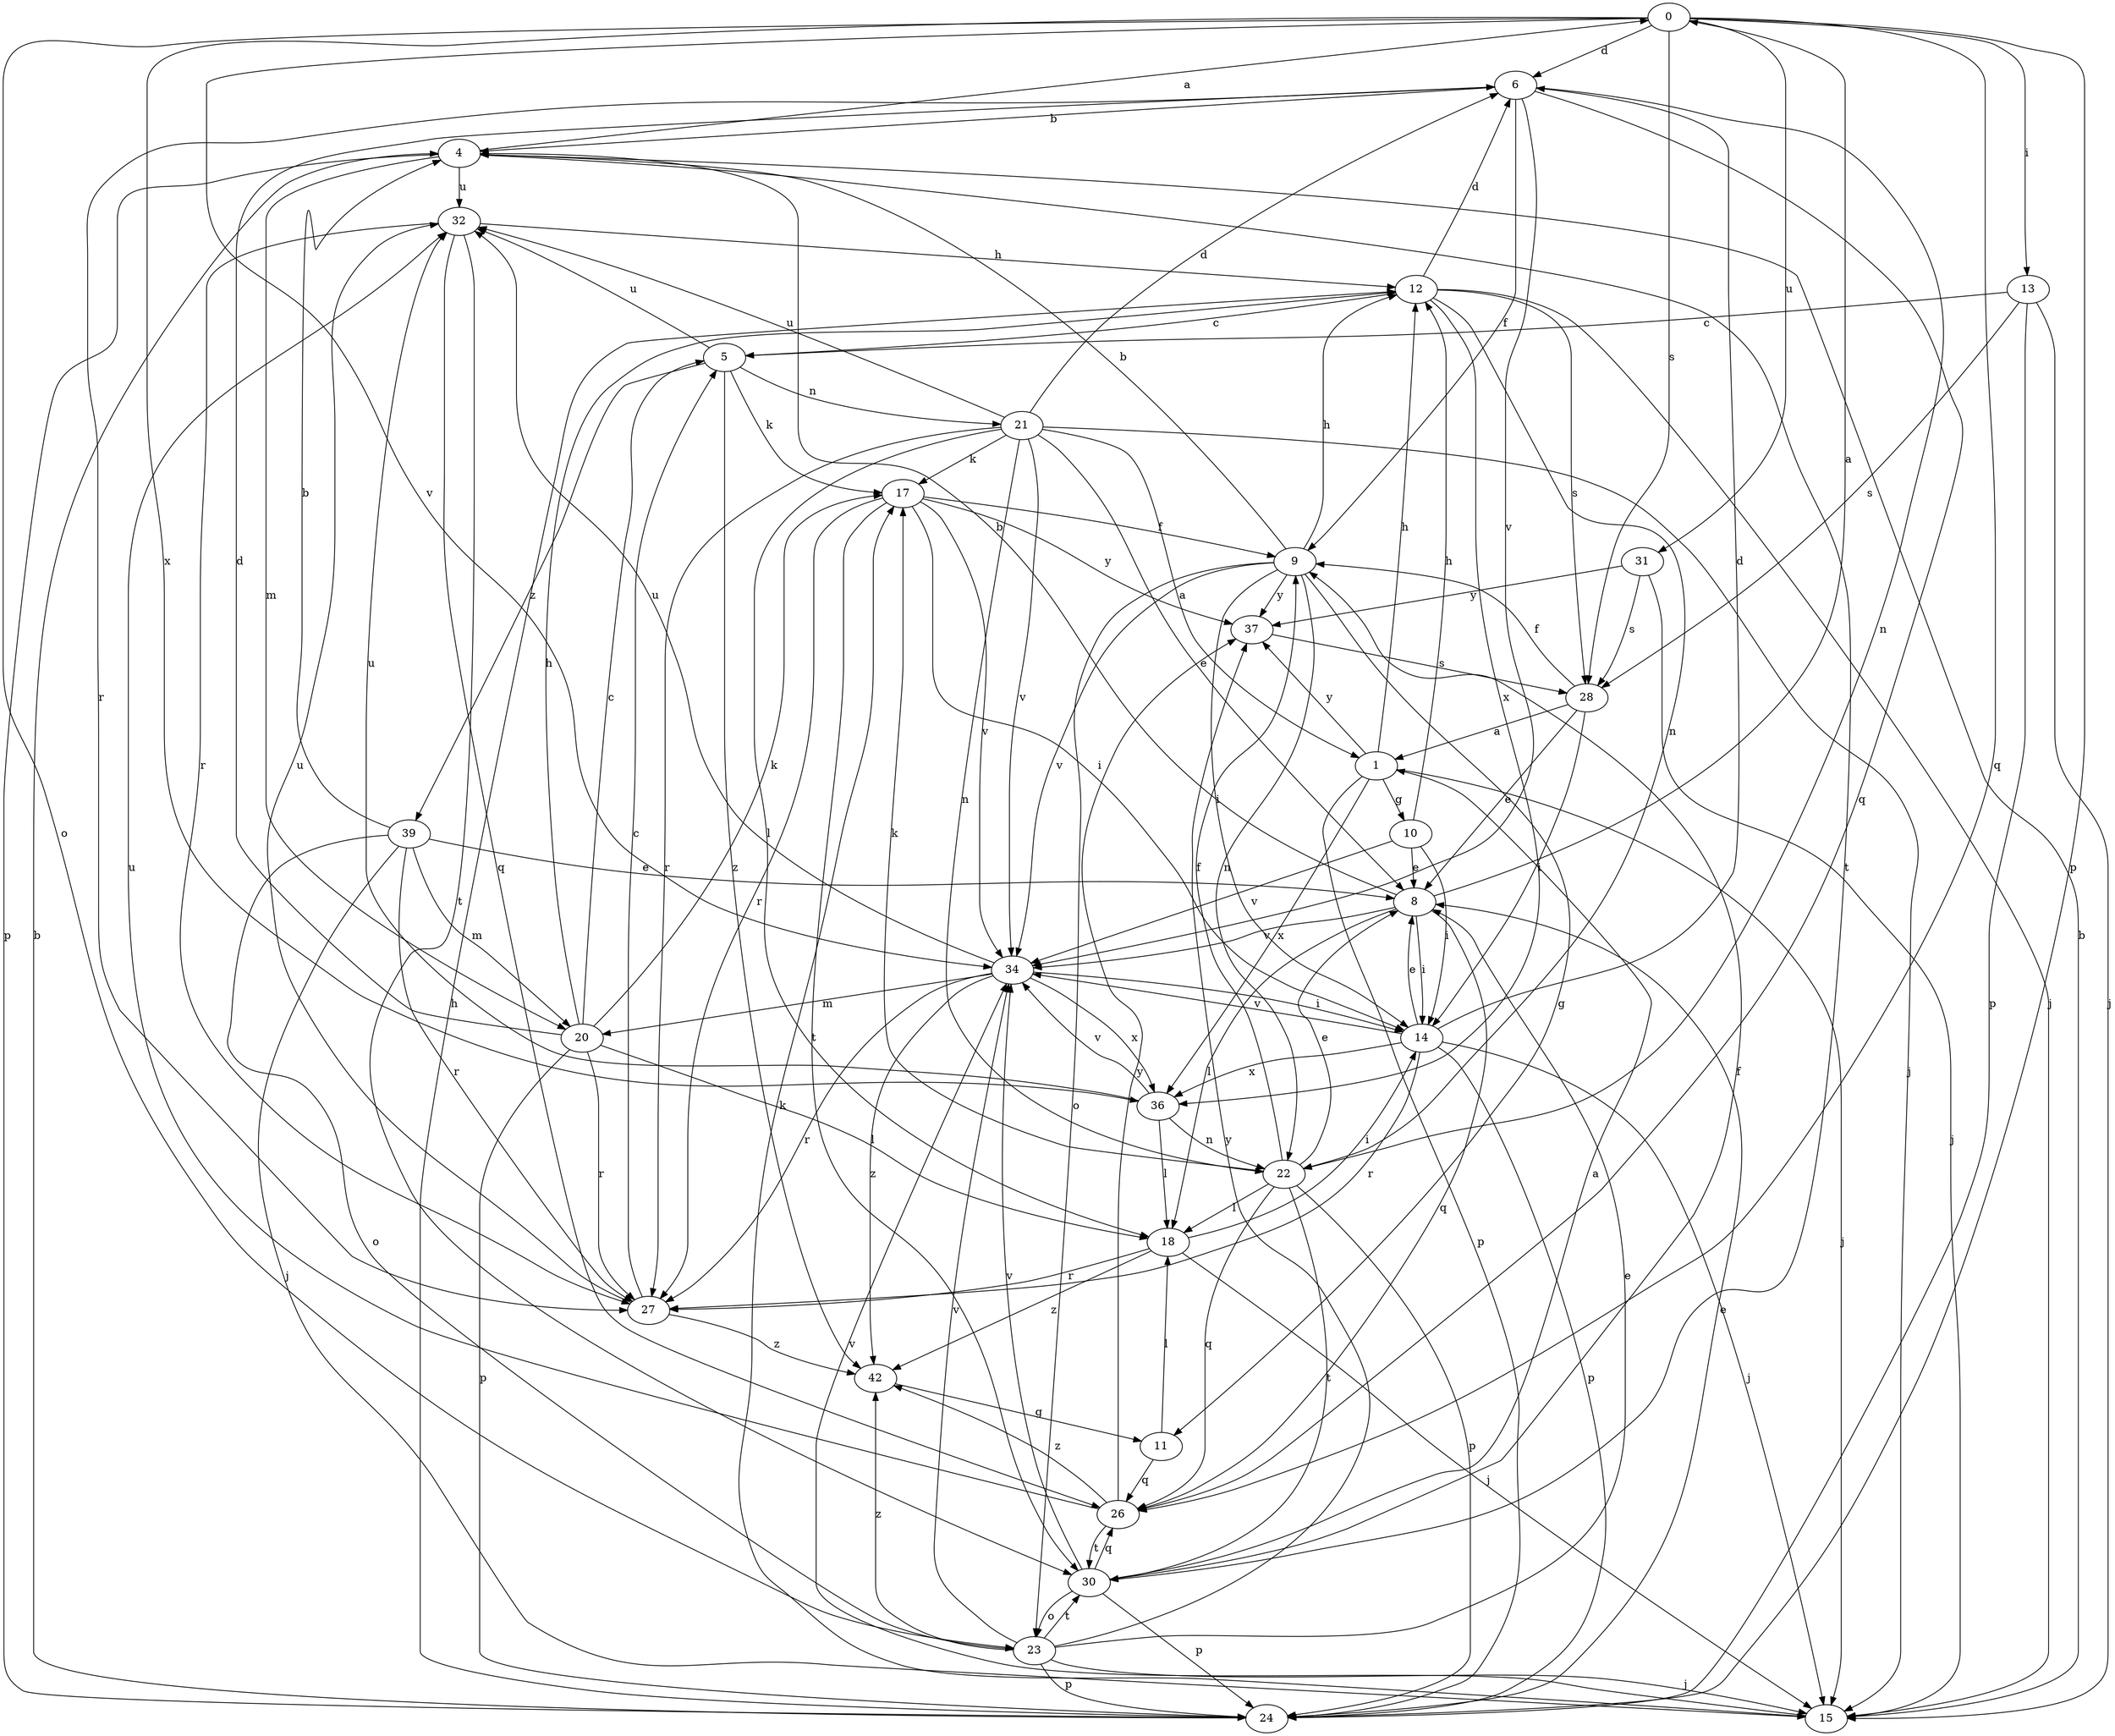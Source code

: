 strict digraph  {
0;
1;
4;
5;
6;
8;
9;
10;
11;
12;
13;
14;
15;
17;
18;
20;
21;
22;
23;
24;
26;
27;
28;
30;
31;
32;
34;
36;
37;
39;
42;
0 -> 6  [label=d];
0 -> 13  [label=i];
0 -> 23  [label=o];
0 -> 24  [label=p];
0 -> 26  [label=q];
0 -> 28  [label=s];
0 -> 31  [label=u];
0 -> 34  [label=v];
0 -> 36  [label=x];
1 -> 10  [label=g];
1 -> 12  [label=h];
1 -> 15  [label=j];
1 -> 24  [label=p];
1 -> 36  [label=x];
1 -> 37  [label=y];
4 -> 0  [label=a];
4 -> 20  [label=m];
4 -> 24  [label=p];
4 -> 30  [label=t];
4 -> 32  [label=u];
5 -> 17  [label=k];
5 -> 21  [label=n];
5 -> 32  [label=u];
5 -> 39  [label=z];
5 -> 42  [label=z];
6 -> 4  [label=b];
6 -> 9  [label=f];
6 -> 22  [label=n];
6 -> 26  [label=q];
6 -> 27  [label=r];
6 -> 34  [label=v];
8 -> 0  [label=a];
8 -> 4  [label=b];
8 -> 14  [label=i];
8 -> 18  [label=l];
8 -> 26  [label=q];
8 -> 34  [label=v];
9 -> 4  [label=b];
9 -> 11  [label=g];
9 -> 12  [label=h];
9 -> 14  [label=i];
9 -> 22  [label=n];
9 -> 23  [label=o];
9 -> 34  [label=v];
9 -> 37  [label=y];
10 -> 8  [label=e];
10 -> 12  [label=h];
10 -> 14  [label=i];
10 -> 34  [label=v];
11 -> 18  [label=l];
11 -> 26  [label=q];
12 -> 5  [label=c];
12 -> 6  [label=d];
12 -> 15  [label=j];
12 -> 22  [label=n];
12 -> 28  [label=s];
12 -> 36  [label=x];
13 -> 5  [label=c];
13 -> 15  [label=j];
13 -> 24  [label=p];
13 -> 28  [label=s];
14 -> 6  [label=d];
14 -> 8  [label=e];
14 -> 15  [label=j];
14 -> 24  [label=p];
14 -> 27  [label=r];
14 -> 34  [label=v];
14 -> 36  [label=x];
15 -> 4  [label=b];
15 -> 17  [label=k];
15 -> 34  [label=v];
17 -> 9  [label=f];
17 -> 14  [label=i];
17 -> 27  [label=r];
17 -> 30  [label=t];
17 -> 34  [label=v];
17 -> 37  [label=y];
18 -> 14  [label=i];
18 -> 15  [label=j];
18 -> 27  [label=r];
18 -> 42  [label=z];
20 -> 5  [label=c];
20 -> 6  [label=d];
20 -> 12  [label=h];
20 -> 17  [label=k];
20 -> 18  [label=l];
20 -> 24  [label=p];
20 -> 27  [label=r];
21 -> 1  [label=a];
21 -> 6  [label=d];
21 -> 8  [label=e];
21 -> 15  [label=j];
21 -> 17  [label=k];
21 -> 18  [label=l];
21 -> 22  [label=n];
21 -> 27  [label=r];
21 -> 32  [label=u];
21 -> 34  [label=v];
22 -> 8  [label=e];
22 -> 9  [label=f];
22 -> 17  [label=k];
22 -> 18  [label=l];
22 -> 24  [label=p];
22 -> 26  [label=q];
22 -> 30  [label=t];
23 -> 8  [label=e];
23 -> 15  [label=j];
23 -> 24  [label=p];
23 -> 30  [label=t];
23 -> 34  [label=v];
23 -> 37  [label=y];
23 -> 42  [label=z];
24 -> 4  [label=b];
24 -> 8  [label=e];
24 -> 12  [label=h];
26 -> 30  [label=t];
26 -> 32  [label=u];
26 -> 37  [label=y];
26 -> 42  [label=z];
27 -> 5  [label=c];
27 -> 32  [label=u];
27 -> 42  [label=z];
28 -> 1  [label=a];
28 -> 8  [label=e];
28 -> 9  [label=f];
28 -> 14  [label=i];
30 -> 1  [label=a];
30 -> 9  [label=f];
30 -> 23  [label=o];
30 -> 24  [label=p];
30 -> 26  [label=q];
30 -> 34  [label=v];
31 -> 15  [label=j];
31 -> 28  [label=s];
31 -> 37  [label=y];
32 -> 12  [label=h];
32 -> 26  [label=q];
32 -> 27  [label=r];
32 -> 30  [label=t];
34 -> 14  [label=i];
34 -> 20  [label=m];
34 -> 27  [label=r];
34 -> 32  [label=u];
34 -> 36  [label=x];
34 -> 42  [label=z];
36 -> 18  [label=l];
36 -> 22  [label=n];
36 -> 32  [label=u];
36 -> 34  [label=v];
37 -> 28  [label=s];
39 -> 4  [label=b];
39 -> 8  [label=e];
39 -> 15  [label=j];
39 -> 20  [label=m];
39 -> 23  [label=o];
39 -> 27  [label=r];
42 -> 11  [label=g];
}
